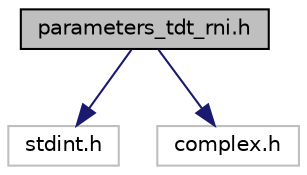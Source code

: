 digraph "parameters_tdt_rni.h"
{
 // LATEX_PDF_SIZE
  edge [fontname="Helvetica",fontsize="10",labelfontname="Helvetica",labelfontsize="10"];
  node [fontname="Helvetica",fontsize="10",shape=record];
  Node1 [label="parameters_tdt_rni.h",height=0.2,width=0.4,color="black", fillcolor="grey75", style="filled", fontcolor="black",tooltip="Definción de función para analizar señales RNI y generar un archivo JSON con resultados."];
  Node1 -> Node2 [color="midnightblue",fontsize="10",style="solid"];
  Node2 [label="stdint.h",height=0.2,width=0.4,color="grey75", fillcolor="white", style="filled",tooltip=" "];
  Node1 -> Node3 [color="midnightblue",fontsize="10",style="solid"];
  Node3 [label="complex.h",height=0.2,width=0.4,color="grey75", fillcolor="white", style="filled",tooltip=" "];
}
